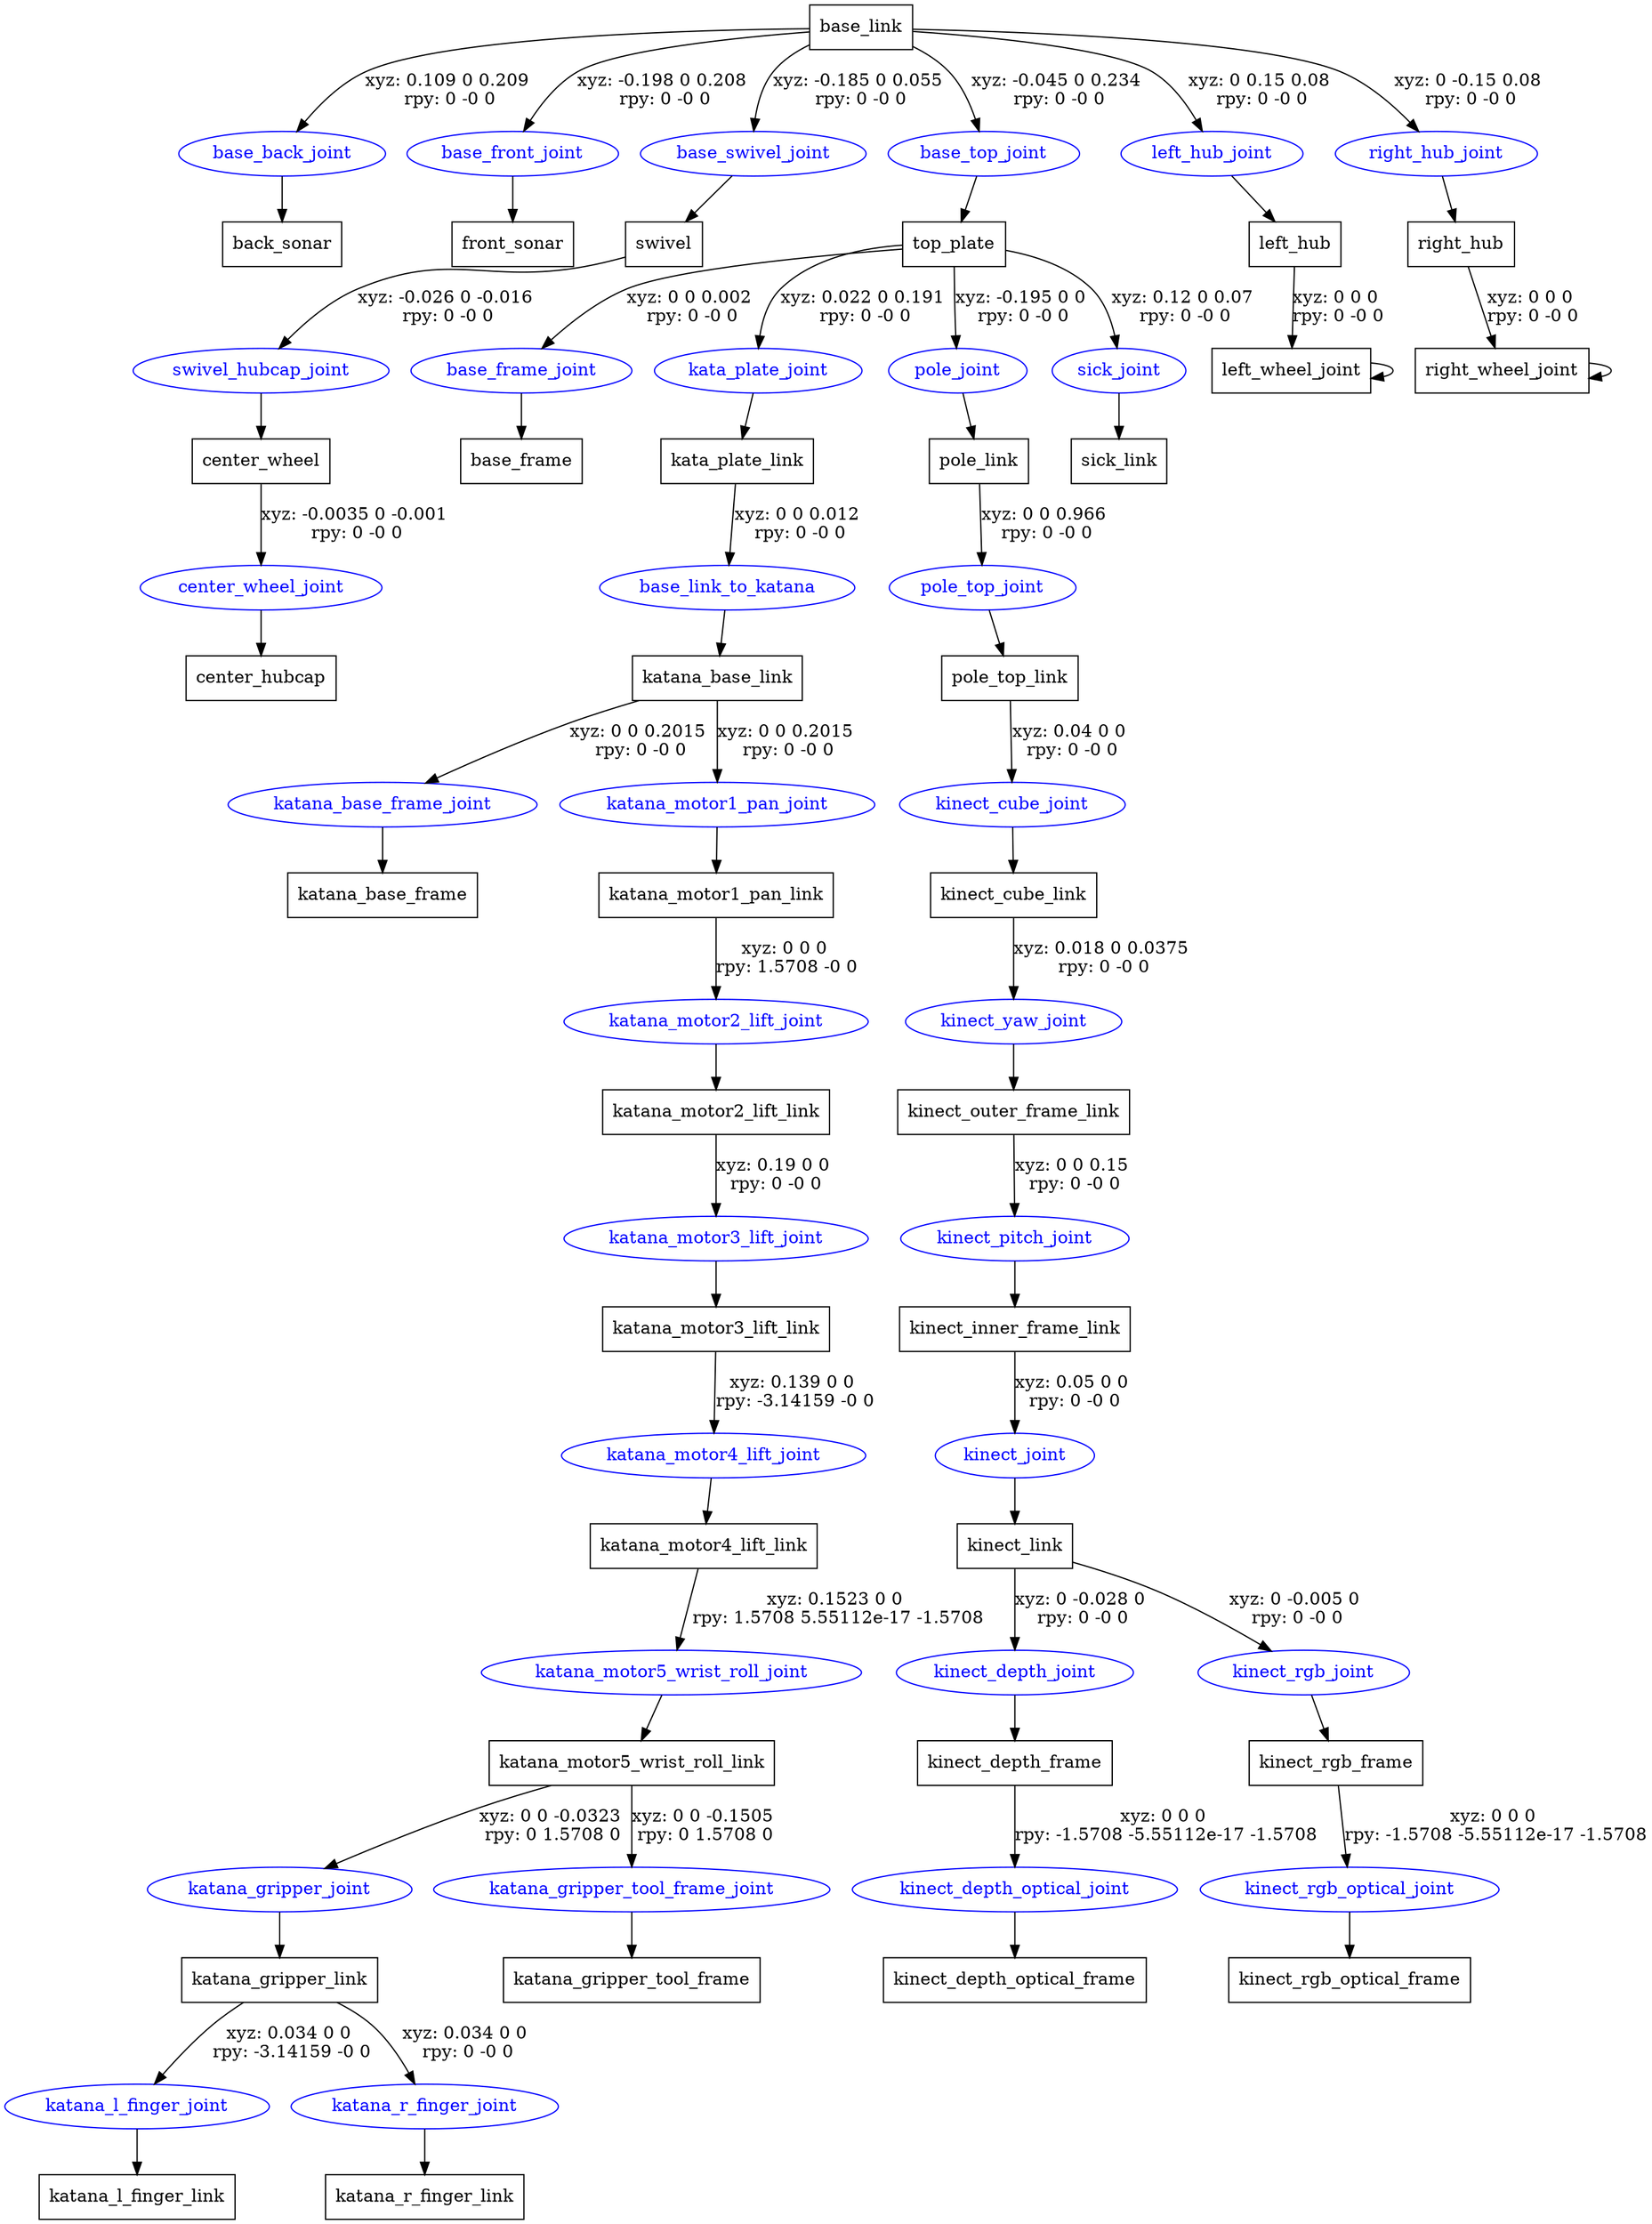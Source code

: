 digraph G {
node [shape=box];
"base_link" [label="base_link"];
"back_sonar" [label="back_sonar"];
"front_sonar" [label="front_sonar"];
"swivel" [label="swivel"];
"center_wheel" [label="center_wheel"];
"center_hubcap" [label="center_hubcap"];
"top_plate" [label="top_plate"];
"base_frame" [label="base_frame"];
"kata_plate_link" [label="kata_plate_link"];
"katana_base_link" [label="katana_base_link"];
"katana_base_frame" [label="katana_base_frame"];
"katana_motor1_pan_link" [label="katana_motor1_pan_link"];
"katana_motor2_lift_link" [label="katana_motor2_lift_link"];
"katana_motor3_lift_link" [label="katana_motor3_lift_link"];
"katana_motor4_lift_link" [label="katana_motor4_lift_link"];
"katana_motor5_wrist_roll_link" [label="katana_motor5_wrist_roll_link"];
"katana_gripper_link" [label="katana_gripper_link"];
"katana_l_finger_link" [label="katana_l_finger_link"];
"katana_r_finger_link" [label="katana_r_finger_link"];
"katana_gripper_tool_frame" [label="katana_gripper_tool_frame"];
"pole_link" [label="pole_link"];
"pole_top_link" [label="pole_top_link"];
"kinect_cube_link" [label="kinect_cube_link"];
"kinect_outer_frame_link" [label="kinect_outer_frame_link"];
"kinect_inner_frame_link" [label="kinect_inner_frame_link"];
"kinect_link" [label="kinect_link"];
"kinect_depth_frame" [label="kinect_depth_frame"];
"kinect_depth_optical_frame" [label="kinect_depth_optical_frame"];
"kinect_rgb_frame" [label="kinect_rgb_frame"];
"kinect_rgb_optical_frame" [label="kinect_rgb_optical_frame"];
"sick_link" [label="sick_link"];
"left_hub" [label="left_hub"];
"left_wheel_joint" [label="left_wheel_joint"];
"right_hub" [label="right_hub"];
"right_wheel_joint" [label="right_wheel_joint"];
node [shape=ellipse, color=blue, fontcolor=blue];
"base_link" -> "base_back_joint" [label="xyz: 0.109 0 0.209 \nrpy: 0 -0 0"]
"base_back_joint" -> "back_sonar"
"base_link" -> "base_front_joint" [label="xyz: -0.198 0 0.208 \nrpy: 0 -0 0"]
"base_front_joint" -> "front_sonar"
"base_link" -> "base_swivel_joint" [label="xyz: -0.185 0 0.055 \nrpy: 0 -0 0"]
"base_swivel_joint" -> "swivel"
"swivel" -> "swivel_hubcap_joint" [label="xyz: -0.026 0 -0.016 \nrpy: 0 -0 0"]
"swivel_hubcap_joint" -> "center_wheel"
"center_wheel" -> "center_wheel_joint" [label="xyz: -0.0035 0 -0.001 \nrpy: 0 -0 0"]
"center_wheel_joint" -> "center_hubcap"
"base_link" -> "base_top_joint" [label="xyz: -0.045 0 0.234 \nrpy: 0 -0 0"]
"base_top_joint" -> "top_plate"
"top_plate" -> "base_frame_joint" [label="xyz: 0 0 0.002 \nrpy: 0 -0 0"]
"base_frame_joint" -> "base_frame"
"top_plate" -> "kata_plate_joint" [label="xyz: 0.022 0 0.191 \nrpy: 0 -0 0"]
"kata_plate_joint" -> "kata_plate_link"
"kata_plate_link" -> "base_link_to_katana" [label="xyz: 0 0 0.012 \nrpy: 0 -0 0"]
"base_link_to_katana" -> "katana_base_link"
"katana_base_link" -> "katana_base_frame_joint" [label="xyz: 0 0 0.2015 \nrpy: 0 -0 0"]
"katana_base_frame_joint" -> "katana_base_frame"
"katana_base_link" -> "katana_motor1_pan_joint" [label="xyz: 0 0 0.2015 \nrpy: 0 -0 0"]
"katana_motor1_pan_joint" -> "katana_motor1_pan_link"
"katana_motor1_pan_link" -> "katana_motor2_lift_joint" [label="xyz: 0 0 0 \nrpy: 1.5708 -0 0"]
"katana_motor2_lift_joint" -> "katana_motor2_lift_link"
"katana_motor2_lift_link" -> "katana_motor3_lift_joint" [label="xyz: 0.19 0 0 \nrpy: 0 -0 0"]
"katana_motor3_lift_joint" -> "katana_motor3_lift_link"
"katana_motor3_lift_link" -> "katana_motor4_lift_joint" [label="xyz: 0.139 0 0 \nrpy: -3.14159 -0 0"]
"katana_motor4_lift_joint" -> "katana_motor4_lift_link"
"katana_motor4_lift_link" -> "katana_motor5_wrist_roll_joint" [label="xyz: 0.1523 0 0 \nrpy: 1.5708 5.55112e-17 -1.5708"]
"katana_motor5_wrist_roll_joint" -> "katana_motor5_wrist_roll_link"
"katana_motor5_wrist_roll_link" -> "katana_gripper_joint" [label="xyz: 0 0 -0.0323 \nrpy: 0 1.5708 0"]
"katana_gripper_joint" -> "katana_gripper_link"
"katana_gripper_link" -> "katana_l_finger_joint" [label="xyz: 0.034 0 0 \nrpy: -3.14159 -0 0"]
"katana_l_finger_joint" -> "katana_l_finger_link"
"katana_gripper_link" -> "katana_r_finger_joint" [label="xyz: 0.034 0 0 \nrpy: 0 -0 0"]
"katana_r_finger_joint" -> "katana_r_finger_link"
"katana_motor5_wrist_roll_link" -> "katana_gripper_tool_frame_joint" [label="xyz: 0 0 -0.1505 \nrpy: 0 1.5708 0"]
"katana_gripper_tool_frame_joint" -> "katana_gripper_tool_frame"
"top_plate" -> "pole_joint" [label="xyz: -0.195 0 0 \nrpy: 0 -0 0"]
"pole_joint" -> "pole_link"
"pole_link" -> "pole_top_joint" [label="xyz: 0 0 0.966 \nrpy: 0 -0 0"]
"pole_top_joint" -> "pole_top_link"
"pole_top_link" -> "kinect_cube_joint" [label="xyz: 0.04 0 0 \nrpy: 0 -0 0"]
"kinect_cube_joint" -> "kinect_cube_link"
"kinect_cube_link" -> "kinect_yaw_joint" [label="xyz: 0.018 0 0.0375 \nrpy: 0 -0 0"]
"kinect_yaw_joint" -> "kinect_outer_frame_link"
"kinect_outer_frame_link" -> "kinect_pitch_joint" [label="xyz: 0 0 0.15 \nrpy: 0 -0 0"]
"kinect_pitch_joint" -> "kinect_inner_frame_link"
"kinect_inner_frame_link" -> "kinect_joint" [label="xyz: 0.05 0 0 \nrpy: 0 -0 0"]
"kinect_joint" -> "kinect_link"
"kinect_link" -> "kinect_depth_joint" [label="xyz: 0 -0.028 0 \nrpy: 0 -0 0"]
"kinect_depth_joint" -> "kinect_depth_frame"
"kinect_depth_frame" -> "kinect_depth_optical_joint" [label="xyz: 0 0 0 \nrpy: -1.5708 -5.55112e-17 -1.5708"]
"kinect_depth_optical_joint" -> "kinect_depth_optical_frame"
"kinect_link" -> "kinect_rgb_joint" [label="xyz: 0 -0.005 0 \nrpy: 0 -0 0"]
"kinect_rgb_joint" -> "kinect_rgb_frame"
"kinect_rgb_frame" -> "kinect_rgb_optical_joint" [label="xyz: 0 0 0 \nrpy: -1.5708 -5.55112e-17 -1.5708"]
"kinect_rgb_optical_joint" -> "kinect_rgb_optical_frame"
"top_plate" -> "sick_joint" [label="xyz: 0.12 0 0.07 \nrpy: 0 -0 0"]
"sick_joint" -> "sick_link"
"base_link" -> "left_hub_joint" [label="xyz: 0 0.15 0.08 \nrpy: 0 -0 0"]
"left_hub_joint" -> "left_hub"
"left_hub" -> "left_wheel_joint" [label="xyz: 0 0 0 \nrpy: 0 -0 0"]
"left_wheel_joint" -> "left_wheel_joint"
"base_link" -> "right_hub_joint" [label="xyz: 0 -0.15 0.08 \nrpy: 0 -0 0"]
"right_hub_joint" -> "right_hub"
"right_hub" -> "right_wheel_joint" [label="xyz: 0 0 0 \nrpy: 0 -0 0"]
"right_wheel_joint" -> "right_wheel_joint"
}
